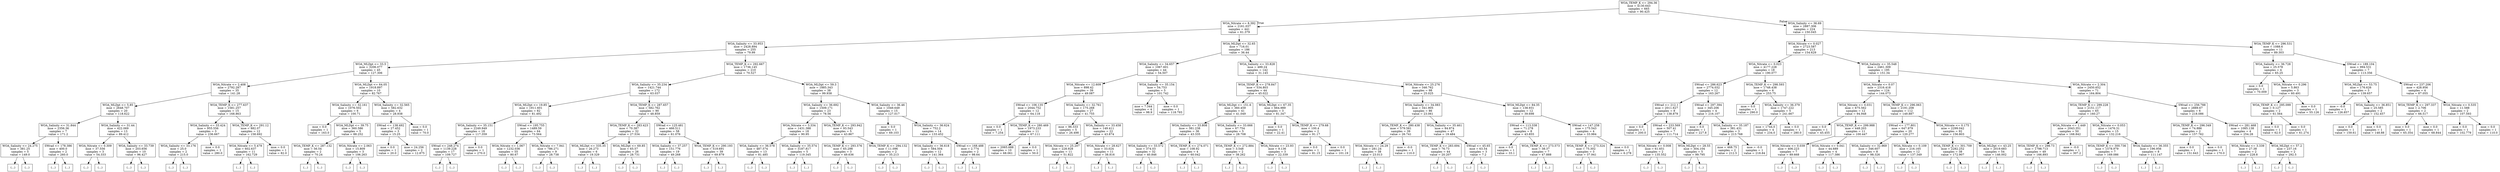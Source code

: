 digraph Tree {
node [shape=box] ;
0 [label="WOA_TEMP_K <= 294.36\nmse = 4130.643\nsamples = 665\nvalue = 90.425"] ;
1 [label="WOA_Nitrate <= 8.392\nmse = 2161.037\nsamples = 441\nvalue = 61.379"] ;
0 -> 1 [labeldistance=2.5, labelangle=45, headlabel="True"] ;
2 [label="WOA_Salinity <= 33.953\nmse = 2428.894\nsamples = 255\nvalue = 79.99"] ;
1 -> 2 ;
3 [label="WOA_MLDpt <= 33.5\nmse = 3206.077\nsamples = 45\nvalue = 127.306"] ;
2 -> 3 ;
4 [label="WOA_Nitrate <= 2.408\nmse = 2792.287\nsamples = 35\nvalue = 141.28"] ;
3 -> 4 ;
5 [label="WOA_MLDpt <= 5.85\nmse = 2648.707\nsamples = 20\nvalue = 118.622"] ;
4 -> 5 ;
6 [label="WOA_Salinity <= 31.844\nmse = 2356.36\nsamples = 7\nvalue = 171.2"] ;
5 -> 6 ;
7 [label="WOA_Salinity <= 24.275\nmse = 381.25\nsamples = 5\nvalue = 149.0"] ;
6 -> 7 ;
8 [label="(...)"] ;
7 -> 8 ;
11 [label="(...)"] ;
7 -> 11 ;
14 [label="SWrad <= 178.386\nmse = 400.0\nsamples = 2\nvalue = 260.0"] ;
6 -> 14 ;
15 [label="(...)"] ;
14 -> 15 ;
16 [label="(...)"] ;
14 -> 16 ;
17 [label="WOA_Salinity <= 31.44\nmse = 422.069\nsamples = 13\nvalue = 89.412"] ;
5 -> 17 ;
18 [label="WOA_Nitrate <= 0.309\nmse = 37.556\nsamples = 3\nvalue = 54.333"] ;
17 -> 18 ;
19 [label="(...)"] ;
18 -> 19 ;
22 [label="(...)"] ;
18 -> 22 ;
23 [label="WOA_Salinity <= 33.739\nmse = 203.656\nsamples = 10\nvalue = 96.427"] ;
17 -> 23 ;
24 [label="(...)"] ;
23 -> 24 ;
37 [label="(...)"] ;
23 -> 37 ;
40 [label="WOA_TEMP_K <= 277.637\nmse = 1581.257\nsamples = 15\nvalue = 168.863"] ;
4 -> 40 ;
41 [label="WOA_Salinity <= 33.424\nmse = 955.556\nsamples = 3\nvalue = 236.667"] ;
40 -> 41 ;
42 [label="WOA_Salinity <= 33.176\nmse = 25.0\nsamples = 2\nvalue = 215.0"] ;
41 -> 42 ;
43 [label="(...)"] ;
42 -> 43 ;
44 [label="(...)"] ;
42 -> 44 ;
45 [label="mse = 0.0\nsamples = 1\nvalue = 280.0"] ;
41 -> 45 ;
46 [label="WOA_TEMP_K <= 291.12\nmse = 882.07\nsamples = 12\nvalue = 158.692"] ;
40 -> 46 ;
47 [label="WOA_Nitrate <= 5.479\nmse = 602.637\nsamples = 11\nvalue = 162.729"] ;
46 -> 47 ;
48 [label="(...)"] ;
47 -> 48 ;
63 [label="(...)"] ;
47 -> 63 ;
68 [label="mse = 0.0\nsamples = 1\nvalue = 82.0"] ;
46 -> 68 ;
69 [label="WOA_MLDpt <= 64.05\nmse = 1918.897\nsamples = 10\nvalue = 82.767"] ;
3 -> 69 ;
70 [label="WOA_Salinity <= 32.161\nmse = 1076.502\nsamples = 6\nvalue = 100.71"] ;
69 -> 70 ;
71 [label="mse = 0.0\nsamples = 1\nvalue = 163.0"] ;
70 -> 71 ;
72 [label="WOA_MLDpt <= 39.75\nmse = 360.586\nsamples = 5\nvalue = 88.252"] ;
70 -> 72 ;
73 [label="WOA_TEMP_K <= 287.132\nmse = 56.54\nsamples = 2\nvalue = 70.24"] ;
72 -> 73 ;
74 [label="(...)"] ;
73 -> 74 ;
75 [label="(...)"] ;
73 -> 75 ;
76 [label="WOA_Nitrate <= 2.063\nmse = 15.809\nsamples = 3\nvalue = 106.263"] ;
72 -> 76 ;
77 [label="(...)"] ;
76 -> 77 ;
80 [label="(...)"] ;
76 -> 80 ;
81 [label="WOA_Salinity <= 32.565\nmse = 582.632\nsamples = 4\nvalue = 28.938"] ;
69 -> 81 ;
82 [label="SWrad <= 138.492\nmse = 27.452\nsamples = 3\nvalue = 15.25"] ;
81 -> 82 ;
83 [label="mse = 0.0\nsamples = 1\nvalue = 20.0"] ;
82 -> 83 ;
84 [label="mse = 24.256\nsamples = 2\nvalue = 12.875"] ;
82 -> 84 ;
85 [label="mse = 0.0\nsamples = 1\nvalue = 70.0"] ;
81 -> 85 ;
86 [label="WOA_TEMP_K <= 292.667\nmse = 1736.145\nsamples = 210\nvalue = 70.527"] ;
2 -> 86 ;
87 [label="WOA_Salinity <= 35.234\nmse = 1421.744\nsamples = 172\nvalue = 63.037"] ;
86 -> 87 ;
88 [label="WOA_MLDpt <= 19.85\nmse = 1911.601\nsamples = 82\nvalue = 81.492"] ;
87 -> 88 ;
89 [label="WOA_Salinity <= 35.151\nmse = 2249.949\nsamples = 18\nvalue = 117.359"] ;
88 -> 89 ;
90 [label="SWrad <= 248.274\nmse = 1139.228\nsamples = 17\nvalue = 109.727"] ;
89 -> 90 ;
91 [label="(...)"] ;
90 -> 91 ;
118 [label="(...)"] ;
90 -> 118 ;
119 [label="mse = 0.0\nsamples = 1\nvalue = 270.0"] ;
89 -> 119 ;
120 [label="SWrad <= 195.755\nmse = 1489.59\nsamples = 64\nvalue = 73.564"] ;
88 -> 120 ;
121 [label="WOA_Nitrate <= 1.067\nmse = 1232.036\nsamples = 55\nvalue = 80.67"] ;
120 -> 121 ;
122 [label="(...)"] ;
121 -> 122 ;
125 [label="(...)"] ;
121 -> 125 ;
200 [label="WOA_Nitrate <= 7.941\nmse = 786.271\nsamples = 9\nvalue = 28.738"] ;
120 -> 200 ;
201 [label="(...)"] ;
200 -> 201 ;
216 [label="(...)"] ;
200 -> 216 ;
217 [label="WOA_TEMP_K <= 287.657\nmse = 582.762\nsamples = 90\nvalue = 48.859"] ;
87 -> 217 ;
218 [label="WOA_TEMP_K <= 283.423\nmse = 70.387\nsamples = 32\nvalue = 27.534"] ;
217 -> 218 ;
219 [label="WOA_MLDpt <= 335.35\nmse = 26.273\nsamples = 6\nvalue = 19.329"] ;
218 -> 219 ;
220 [label="(...)"] ;
219 -> 220 ;
225 [label="(...)"] ;
219 -> 225 ;
226 [label="WOA_MLDpt <= 69.85\nmse = 65.57\nsamples = 26\nvalue = 28.731"] ;
218 -> 226 ;
227 [label="(...)"] ;
226 -> 227 ;
250 [label="(...)"] ;
226 -> 250 ;
253 [label="SWrad <= 125.481\nmse = 466.511\nsamples = 58\nvalue = 61.076"] ;
217 -> 253 ;
254 [label="WOA_Salinity <= 37.257\nmse = 151.776\nsamples = 19\nvalue = 49.268"] ;
253 -> 254 ;
255 [label="(...)"] ;
254 -> 255 ;
288 [label="(...)"] ;
254 -> 288 ;
291 [label="WOA_TEMP_K <= 290.193\nmse = 519.691\nsamples = 39\nvalue = 69.879"] ;
253 -> 291 ;
292 [label="(...)"] ;
291 -> 292 ;
303 [label="(...)"] ;
291 -> 303 ;
346 [label="WOA_MLDpt <= 59.3\nmse = 1885.343\nsamples = 38\nvalue = 99.938"] ;
86 -> 346 ;
347 [label="WOA_Salinity <= 36.692\nmse = 1509.171\nsamples = 23\nvalue = 78.56"] ;
346 -> 347 ;
348 [label="WOA_Nitrate <= 3.334\nmse = 1431.388\nsamples = 18\nvalue = 90.95"] ;
347 -> 348 ;
349 [label="WOA_Salinity <= 36.578\nmse = 487.574\nsamples = 13\nvalue = 81.485"] ;
348 -> 349 ;
350 [label="(...)"] ;
349 -> 350 ;
369 [label="(...)"] ;
349 -> 369 ;
372 [label="WOA_Salinity <= 35.574\nmse = 3187.817\nsamples = 5\nvalue = 119.345"] ;
348 -> 372 ;
373 [label="(...)"] ;
372 -> 373 ;
376 [label="(...)"] ;
372 -> 376 ;
379 [label="WOA_TEMP_K <= 293.942\nmse = 93.543\nsamples = 5\nvalue = 43.867"] ;
347 -> 379 ;
380 [label="WOA_TEMP_K <= 293.576\nmse = 65.298\nsamples = 3\nvalue = 49.636"] ;
379 -> 380 ;
381 [label="(...)"] ;
380 -> 381 ;
382 [label="(...)"] ;
380 -> 382 ;
383 [label="WOA_TEMP_K <= 294.132\nmse = 11.096\nsamples = 2\nvalue = 35.213"] ;
379 -> 383 ;
384 [label="(...)"] ;
383 -> 384 ;
385 [label="(...)"] ;
383 -> 385 ;
386 [label="WOA_Salinity <= 36.46\nmse = 1049.649\nsamples = 15\nvalue = 127.017"] ;
346 -> 386 ;
387 [label="mse = 0.0\nsamples = 1\nvalue = 69.103"] ;
386 -> 387 ;
388 [label="WOA_Salinity <= 36.624\nmse = 752.2\nsamples = 14\nvalue = 133.452"] ;
386 -> 388 ;
389 [label="WOA_Salinity <= 36.618\nmse = 584.504\nsamples = 12\nvalue = 141.364"] ;
388 -> 389 ;
390 [label="(...)"] ;
389 -> 390 ;
397 [label="(...)"] ;
389 -> 397 ;
400 [label="SWrad <= 168.488\nmse = 2.774\nsamples = 2\nvalue = 98.64"] ;
388 -> 400 ;
401 [label="(...)"] ;
400 -> 401 ;
402 [label="(...)"] ;
400 -> 402 ;
403 [label="WOA_MLDpt <= 32.65\nmse = 716.01\nsamples = 186\nvalue = 36.44"] ;
1 -> 403 ;
404 [label="WOA_Salinity <= 34.657\nmse = 1067.601\nsamples = 44\nvalue = 54.507"] ;
403 -> 404 ;
405 [label="WOA_Nitrate <= 12.609\nmse = 898.42\nsamples = 39\nvalue = 49.087"] ;
404 -> 405 ;
406 [label="SWrad <= 106.135\nmse = 2044.752\nsamples = 12\nvalue = 64.118"] ;
405 -> 406 ;
407 [label="mse = 0.0\nsamples = 1\nvalue = 7.254"] ;
406 -> 407 ;
408 [label="WOA_TEMP_K <= 280.469\nmse = 1973.233\nsamples = 11\nvalue = 67.111"] ;
406 -> 408 ;
409 [label="mse = 2065.688\nsamples = 10\nvalue = 68.061"] ;
408 -> 409 ;
410 [label="mse = 0.0\nsamples = 1\nvalue = 50.0"] ;
408 -> 410 ;
411 [label="WOA_Salinity <= 32.761\nmse = 175.268\nsamples = 27\nvalue = 41.755"] ;
405 -> 411 ;
412 [label="mse = 96.333\nsamples = 5\nvalue = 26.498"] ;
411 -> 412 ;
413 [label="WOA_Salinity <= 33.458\nmse = 149.411\nsamples = 22\nvalue = 43.874"] ;
411 -> 413 ;
414 [label="WOA_Nitrate <= 25.207\nmse = 228.928\nsamples = 11\nvalue = 51.822"] ;
413 -> 414 ;
415 [label="(...)"] ;
414 -> 415 ;
420 [label="(...)"] ;
414 -> 420 ;
421 [label="WOA_Nitrate <= 28.627\nmse = 33.024\nsamples = 11\nvalue = 38.816"] ;
413 -> 421 ;
422 [label="(...)"] ;
421 -> 422 ;
441 [label="(...)"] ;
421 -> 441 ;
442 [label="WOA_Salinity <= 35.154\nmse = 54.753\nsamples = 5\nvalue = 101.742"] ;
404 -> 442 ;
443 [label="mse = 7.344\nsamples = 4\nvalue = 98.9"] ;
442 -> 443 ;
444 [label="mse = 0.0\nsamples = 1\nvalue = 118.793"] ;
442 -> 444 ;
445 [label="WOA_Salinity <= 33.828\nmse = 489.24\nsamples = 142\nvalue = 31.145"] ;
403 -> 445 ;
446 [label="WOA_TEMP_K <= 278.847\nmse = 534.803\nsamples = 44\nvalue = 45.022"] ;
445 -> 446 ;
447 [label="WOA_MLDpt <= 151.6\nmse = 360.459\nsamples = 41\nvalue = 41.049"] ;
446 -> 447 ;
448 [label="WOA_Salinity <= 33.808\nmse = 381.238\nsamples = 36\nvalue = 43.335"] ;
447 -> 448 ;
449 [label="WOA_Salinity <= 33.572\nmse = 374.03\nsamples = 32\nvalue = 40.846"] ;
448 -> 449 ;
450 [label="(...)"] ;
449 -> 450 ;
463 [label="(...)"] ;
449 -> 463 ;
494 [label="WOA_TEMP_K <= 274.071\nmse = 108.92\nsamples = 4\nvalue = 60.042"] ;
448 -> 494 ;
495 [label="(...)"] ;
494 -> 495 ;
498 [label="(...)"] ;
494 -> 498 ;
501 [label="WOA_Salinity <= 33.666\nmse = 67.754\nsamples = 5\nvalue = 28.708"] ;
447 -> 501 ;
502 [label="WOA_TEMP_K <= 272.884\nmse = 3.548\nsamples = 2\nvalue = 38.262"] ;
501 -> 502 ;
503 [label="(...)"] ;
502 -> 503 ;
504 [label="(...)"] ;
502 -> 504 ;
505 [label="WOA_Nitrate <= 23.93\nmse = 9.136\nsamples = 3\nvalue = 22.339"] ;
501 -> 505 ;
506 [label="(...)"] ;
505 -> 506 ;
509 [label="(...)"] ;
505 -> 509 ;
510 [label="WOA_MLDpt <= 67.35\nmse = 664.989\nsamples = 3\nvalue = 81.347"] ;
446 -> 510 ;
511 [label="mse = 0.0\nsamples = 1\nvalue = 22.41"] ;
510 -> 511 ;
512 [label="WOA_TEMP_K <= 279.68\nmse = 100.4\nsamples = 2\nvalue = 91.17"] ;
510 -> 512 ;
513 [label="mse = 0.0\nsamples = 1\nvalue = 81.15"] ;
512 -> 513 ;
514 [label="mse = 0.0\nsamples = 1\nvalue = 101.19"] ;
512 -> 514 ;
515 [label="WOA_Nitrate <= 25.276\nmse = 346.762\nsamples = 98\nvalue = 25.025"] ;
445 -> 515 ;
516 [label="WOA_Salinity <= 34.083\nmse = 341.905\nsamples = 86\nvalue = 23.061"] ;
515 -> 516 ;
517 [label="WOA_TEMP_K <= 280.438\nmse = 579.581\nsamples = 39\nvalue = 26.741"] ;
516 -> 517 ;
518 [label="WOA_Nitrate <= 24.29\nmse = 281.24\nsamples = 38\nvalue = 23.013"] ;
517 -> 518 ;
519 [label="(...)"] ;
518 -> 519 ;
574 [label="(...)"] ;
518 -> 574 ;
589 [label="mse = -0.0\nsamples = 1\nvalue = 110.0"] ;
517 -> 589 ;
590 [label="WOA_Salinity <= 35.461\nmse = 84.874\nsamples = 47\nvalue = 19.484"] ;
516 -> 590 ;
591 [label="WOA_TEMP_K <= 283.694\nmse = 76.73\nsamples = 44\nvalue = 20.207"] ;
590 -> 591 ;
592 [label="(...)"] ;
591 -> 592 ;
637 [label="(...)"] ;
591 -> 637 ;
640 [label="SWrad <= 45.65\nmse = 63.54\nsamples = 3\nvalue = 7.2"] ;
590 -> 640 ;
641 [label="(...)"] ;
640 -> 641 ;
642 [label="(...)"] ;
640 -> 642 ;
645 [label="WOA_MLDpt <= 84.35\nmse = 138.931\nsamples = 12\nvalue = 39.698"] ;
515 -> 645 ;
646 [label="SWrad <= 113.338\nmse = 71.278\nsamples = 8\nvalue = 43.855"] ;
645 -> 646 ;
647 [label="mse = 0.0\nsamples = 1\nvalue = 33.1"] ;
646 -> 647 ;
648 [label="WOA_TEMP_K <= 273.573\nmse = 38.37\nsamples = 7\nvalue = 47.888"] ;
646 -> 648 ;
649 [label="(...)"] ;
648 -> 649 ;
654 [label="(...)"] ;
648 -> 654 ;
659 [label="SWrad <= 147.258\nmse = 175.543\nsamples = 4\nvalue = 33.984"] ;
645 -> 659 ;
660 [label="WOA_TEMP_K <= 273.324\nmse = 75.302\nsamples = 3\nvalue = 37.941"] ;
659 -> 660 ;
661 [label="(...)"] ;
660 -> 661 ;
664 [label="(...)"] ;
660 -> 664 ;
665 [label="mse = 0.0\nsamples = 1\nvalue = 6.278"] ;
659 -> 665 ;
666 [label="WOA_Salinity <= 36.69\nmse = 2887.306\nsamples = 224\nvalue = 150.045"] ;
0 -> 666 [labeldistance=2.5, labelangle=-45, headlabel="False"] ;
667 [label="WOA_Nitrate <= 0.027\nmse = 2723.587\nsamples = 213\nvalue = 154.629"] ;
666 -> 667 ;
668 [label="WOA_Nitrate <= 0.023\nmse = 4177.228\nsamples = 18\nvalue = 190.077"] ;
667 -> 668 ;
669 [label="SWrad <= 286.623\nmse = 2774.032\nsamples = 12\nvalue = 163.267"] ;
668 -> 669 ;
670 [label="SWrad <= 212.1\nmse = 2011.627\nsamples = 8\nvalue = 138.879"] ;
669 -> 670 ;
671 [label="mse = 0.0\nsamples = 1\nvalue = 200.0"] ;
670 -> 671 ;
672 [label="SWrad <= 233.569\nmse = 507.41\nsamples = 7\nvalue = 111.714"] ;
670 -> 672 ;
673 [label="WOA_Nitrate <= 0.008\nmse = 61.651\nsamples = 2\nvalue = 135.552"] ;
672 -> 673 ;
674 [label="(...)"] ;
673 -> 674 ;
675 [label="(...)"] ;
673 -> 675 ;
676 [label="WOA_MLDpt <= 28.55\nmse = 304.104\nsamples = 5\nvalue = 99.795"] ;
672 -> 676 ;
677 [label="(...)"] ;
676 -> 677 ;
682 [label="(...)"] ;
676 -> 682 ;
685 [label="SWrad <= 297.394\nmse = 345.206\nsamples = 4\nvalue = 216.107"] ;
669 -> 685 ;
686 [label="mse = 0.0\nsamples = 1\nvalue = 227.8"] ;
685 -> 686 ;
687 [label="WOA_Salinity <= 35.187\nmse = 381.431\nsamples = 3\nvalue = 213.768"] ;
685 -> 687 ;
688 [label="mse = 468.75\nsamples = 2\nvalue = 212.5"] ;
687 -> 688 ;
689 [label="mse = -0.0\nsamples = 1\nvalue = 218.84"] ;
687 -> 689 ;
690 [label="WOA_TEMP_K <= 298.593\nmse = 1748.438\nsamples = 6\nvalue = 253.75"] ;
668 -> 690 ;
691 [label="mse = 0.0\nsamples = 1\nvalue = 290.0"] ;
690 -> 691 ;
692 [label="WOA_Salinity <= 36.379\nmse = 1747.222\nsamples = 5\nvalue = 241.667"] ;
690 -> 692 ;
693 [label="mse = 1744.0\nsamples = 4\nvalue = 234.0"] ;
692 -> 693 ;
694 [label="mse = 0.0\nsamples = 1\nvalue = 280.0"] ;
692 -> 694 ;
695 [label="WOA_Salinity <= 35.548\nmse = 2461.309\nsamples = 195\nvalue = 151.34"] ;
667 -> 695 ;
696 [label="WOA_Nitrate <= 0.07\nmse = 2316.418\nsamples = 124\nvalue = 144.073"] ;
695 -> 696 ;
697 [label="WOA_Nitrate <= 0.031\nmse = 675.562\nsamples = 12\nvalue = 94.948"] ;
696 -> 697 ;
698 [label="mse = 0.0\nsamples = 1\nvalue = 45.455"] ;
697 -> 698 ;
699 [label="WOA_TEMP_K <= 299.988\nmse = 448.203\nsamples = 11\nvalue = 100.447"] ;
697 -> 699 ;
700 [label="WOA_Nitrate <= 0.039\nmse = 406.223\nsamples = 7\nvalue = 89.668"] ;
699 -> 700 ;
701 [label="(...)"] ;
700 -> 701 ;
702 [label="(...)"] ;
700 -> 702 ;
709 [label="WOA_Nitrate <= 0.041\nmse = 44.689\nsamples = 4\nvalue = 117.386"] ;
699 -> 709 ;
710 [label="(...)"] ;
709 -> 710 ;
711 [label="(...)"] ;
709 -> 711 ;
716 [label="WOA_TEMP_K <= 296.063\nmse = 2191.208\nsamples = 112\nvalue = 149.887"] ;
696 -> 716 ;
717 [label="SWrad <= 177.801\nmse = 647.979\nsamples = 20\nvalue = 120.277"] ;
716 -> 717 ;
718 [label="WOA_Salinity <= 32.969\nmse = 346.607\nsamples = 8\nvalue = 98.326"] ;
717 -> 718 ;
719 [label="(...)"] ;
718 -> 719 ;
720 [label="(...)"] ;
718 -> 720 ;
729 [label="WOA_Nitrate <= 0.109\nmse = 216.165\nsamples = 12\nvalue = 137.349"] ;
717 -> 729 ;
730 [label="(...)"] ;
729 -> 730 ;
731 [label="(...)"] ;
729 -> 731 ;
746 [label="WOA_Nitrate <= 0.175\nmse = 2299.042\nsamples = 92\nvalue = 156.803"] ;
716 -> 746 ;
747 [label="WOA_TEMP_K <= 301.709\nmse = 2282.252\nsamples = 38\nvalue = 172.907"] ;
746 -> 747 ;
748 [label="(...)"] ;
747 -> 748 ;
793 [label="(...)"] ;
747 -> 793 ;
794 [label="WOA_MLDpt <= 43.25\nmse = 2019.683\nsamples = 54\nvalue = 146.002"] ;
746 -> 794 ;
795 [label="(...)"] ;
794 -> 795 ;
862 [label="(...)"] ;
794 -> 862 ;
887 [label="WOA_Nitrate <= 2.304\nmse = 2450.652\nsamples = 71\nvalue = 164.804"] ;
695 -> 887 ;
888 [label="WOA_TEMP_K <= 299.228\nmse = 2151.117\nsamples = 65\nvalue = 160.27"] ;
887 -> 888 ;
889 [label="WOA_Nitrate <= 1.449\nmse = 2043.351\nsamples = 50\nvalue = 168.842"] ;
888 -> 889 ;
890 [label="WOA_TEMP_K <= 298.73\nmse = 1798.713\nsamples = 49\nvalue = 166.893"] ;
889 -> 890 ;
891 [label="(...)"] ;
890 -> 891 ;
946 [label="(...)"] ;
890 -> 946 ;
953 [label="mse = -0.0\nsamples = 1\nvalue = 307.2"] ;
889 -> 953 ;
954 [label="WOA_Nitrate <= 0.053\nmse = 1476.31\nsamples = 15\nvalue = 132.216"] ;
888 -> 954 ;
955 [label="WOA_TEMP_K <= 300.736\nmse = 1578.979\nsamples = 7\nvalue = 169.086"] ;
954 -> 955 ;
956 [label="(...)"] ;
955 -> 956 ;
959 [label="(...)"] ;
955 -> 959 ;
960 [label="WOA_Salinity <= 36.355\nmse = 196.956\nsamples = 8\nvalue = 111.147"] ;
954 -> 960 ;
961 [label="(...)"] ;
960 -> 961 ;
968 [label="(...)"] ;
960 -> 968 ;
975 [label="SWrad <= 256.788\nmse = 2889.67\nsamples = 6\nvalue = 218.086"] ;
887 -> 975 ;
976 [label="WOA_TEMP_K <= 296.349\nmse = 74.886\nsamples = 2\nvalue = 157.762"] ;
975 -> 976 ;
977 [label="mse = 0.0\nsamples = 1\nvalue = 151.643"] ;
976 -> 977 ;
978 [label="mse = 0.0\nsamples = 1\nvalue = 170.0"] ;
976 -> 978 ;
979 [label="SWrad <= 281.468\nmse = 1085.138\nsamples = 4\nvalue = 254.28"] ;
975 -> 979 ;
980 [label="WOA_Nitrate <= 3.339\nmse = 27.38\nsamples = 2\nvalue = 228.8"] ;
979 -> 980 ;
981 [label="(...)"] ;
980 -> 981 ;
982 [label="(...)"] ;
980 -> 982 ;
983 [label="WOA_MLDpt <= 57.2\nmse = 237.16\nsamples = 2\nvalue = 292.5"] ;
979 -> 983 ;
984 [label="(...)"] ;
983 -> 984 ;
985 [label="(...)"] ;
983 -> 985 ;
986 [label="WOA_TEMP_K <= 296.531\nmse = 1088.6\nsamples = 11\nvalue = 89.303"] ;
666 -> 986 ;
987 [label="WOA_Salinity <= 36.728\nmse = 25.578\nsamples = 4\nvalue = 65.25"] ;
986 -> 987 ;
988 [label="mse = 0.0\nsamples = 1\nvalue = 70.009"] ;
987 -> 988 ;
989 [label="WOA_Nitrate <= 0.296\nmse = 5.863\nsamples = 3\nvalue = 60.491"] ;
987 -> 989 ;
990 [label="WOA_TEMP_K <= 295.099\nmse = 0.127\nsamples = 2\nvalue = 61.564"] ;
989 -> 990 ;
991 [label="mse = 0.0\nsamples = 1\nvalue = 62.0"] ;
990 -> 991 ;
992 [label="mse = 0.0\nsamples = 1\nvalue = 61.274"] ;
990 -> 992 ;
993 [label="mse = 0.0\nsamples = 1\nvalue = 55.126"] ;
989 -> 993 ;
994 [label="SWrad <= 189.104\nmse = 994.531\nsamples = 7\nvalue = 113.356"] ;
986 -> 994 ;
995 [label="WOA_MLDpt <= 53.75\nmse = 176.626\nsamples = 3\nvalue = 139.657"] ;
994 -> 995 ;
996 [label="mse = -0.0\nsamples = 1\nvalue = 126.857"] ;
995 -> 996 ;
997 [label="WOA_Salinity <= 36.851\nmse = 25.585\nsamples = 2\nvalue = 152.457"] ;
995 -> 997 ;
998 [label="mse = 0.0\nsamples = 1\nvalue = 159.61"] ;
997 -> 998 ;
999 [label="mse = 0.0\nsamples = 1\nvalue = 148.88"] ;
997 -> 999 ;
1000 [label="SWrad <= 237.206\nmse = 428.956\nsamples = 4\nvalue = 87.055"] ;
994 -> 1000 ;
1001 [label="WOA_TEMP_K <= 297.337\nmse = 2.706\nsamples = 2\nvalue = 66.517"] ;
1000 -> 1001 ;
1002 [label="mse = 0.0\nsamples = 1\nvalue = 65.354"] ;
1001 -> 1002 ;
1003 [label="mse = 0.0\nsamples = 1\nvalue = 68.844"] ;
1001 -> 1003 ;
1004 [label="WOA_Nitrate <= 0.535\nmse = 11.588\nsamples = 2\nvalue = 107.593"] ;
1000 -> 1004 ;
1005 [label="mse = 0.0\nsamples = 1\nvalue = 102.779"] ;
1004 -> 1005 ;
1006 [label="mse = 0.0\nsamples = 1\nvalue = 110.0"] ;
1004 -> 1006 ;
}
